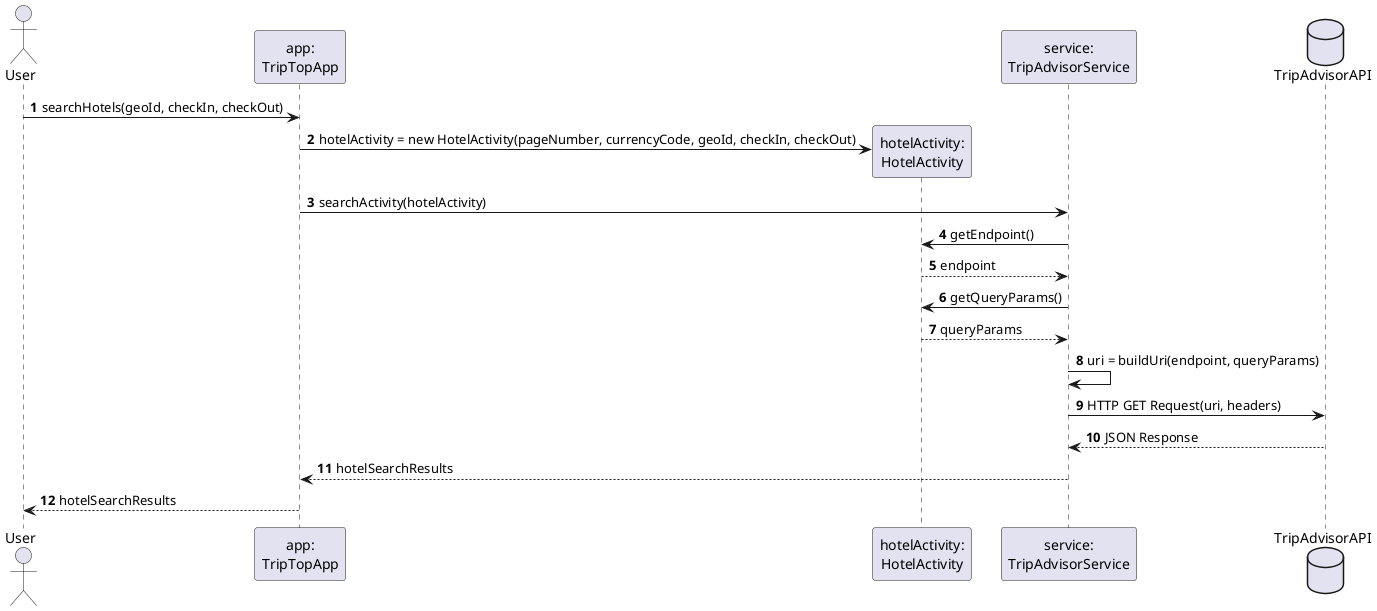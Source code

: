 @startuml
autonumber

actor User
participant "app:\nTripTopApp" as app
participant "hotelActivity:\nHotelActivity" as hotelActivity
participant "service:\nTripAdvisorService" as service
database "TripAdvisorAPI" as api

User -> app: searchHotels(geoId, checkIn, checkOut)

create hotelActivity
app -> hotelActivity: hotelActivity = new HotelActivity(pageNumber, currencyCode, geoId, checkIn, checkOut)

app -> service: searchActivity(hotelActivity)
service -> hotelActivity: getEndpoint()
hotelActivity --> service: endpoint

service -> hotelActivity: getQueryParams()
hotelActivity --> service: queryParams

service -> service: uri = buildUri(endpoint, queryParams)

service -> api: HTTP GET Request(uri, headers)
api --> service: JSON Response

service --> app: hotelSearchResults
User <-- app: hotelSearchResults

@enduml